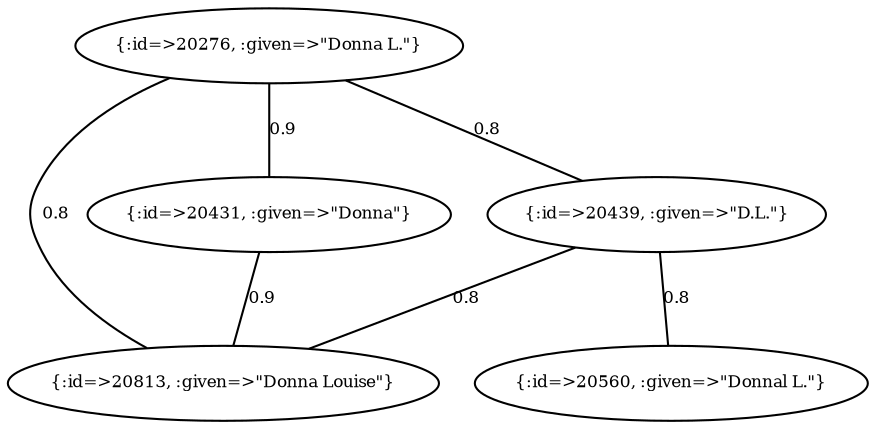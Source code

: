 graph Collector__WeightedGraph {
    "{:id=>20276, :given=>\"Donna L.\"}" [
        fontsize = 8,
        label = "{:id=>20276, :given=>\"Donna L.\"}"
    ]

    "{:id=>20431, :given=>\"Donna\"}" [
        fontsize = 8,
        label = "{:id=>20431, :given=>\"Donna\"}"
    ]

    "{:id=>20439, :given=>\"D.L.\"}" [
        fontsize = 8,
        label = "{:id=>20439, :given=>\"D.L.\"}"
    ]

    "{:id=>20560, :given=>\"Donnal L.\"}" [
        fontsize = 8,
        label = "{:id=>20560, :given=>\"Donnal L.\"}"
    ]

    "{:id=>20813, :given=>\"Donna Louise\"}" [
        fontsize = 8,
        label = "{:id=>20813, :given=>\"Donna Louise\"}"
    ]

    "{:id=>20276, :given=>\"Donna L.\"}" -- "{:id=>20431, :given=>\"Donna\"}" [
        fontsize = 8,
        label = 0.9
    ]

    "{:id=>20276, :given=>\"Donna L.\"}" -- "{:id=>20439, :given=>\"D.L.\"}" [
        fontsize = 8,
        label = 0.8
    ]

    "{:id=>20276, :given=>\"Donna L.\"}" -- "{:id=>20813, :given=>\"Donna Louise\"}" [
        fontsize = 8,
        label = 0.8
    ]

    "{:id=>20431, :given=>\"Donna\"}" -- "{:id=>20813, :given=>\"Donna Louise\"}" [
        fontsize = 8,
        label = 0.9
    ]

    "{:id=>20439, :given=>\"D.L.\"}" -- "{:id=>20560, :given=>\"Donnal L.\"}" [
        fontsize = 8,
        label = 0.8
    ]

    "{:id=>20439, :given=>\"D.L.\"}" -- "{:id=>20813, :given=>\"Donna Louise\"}" [
        fontsize = 8,
        label = 0.8
    ]
}
